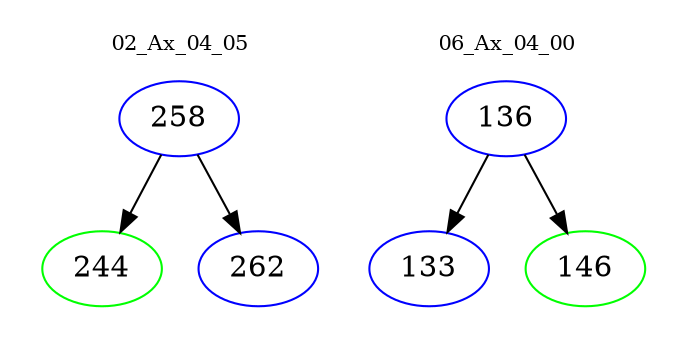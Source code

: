 digraph{
subgraph cluster_0 {
color = white
label = "02_Ax_04_05";
fontsize=10;
T0_258 [label="258", color="blue"]
T0_258 -> T0_244 [color="black"]
T0_244 [label="244", color="green"]
T0_258 -> T0_262 [color="black"]
T0_262 [label="262", color="blue"]
}
subgraph cluster_1 {
color = white
label = "06_Ax_04_00";
fontsize=10;
T1_136 [label="136", color="blue"]
T1_136 -> T1_133 [color="black"]
T1_133 [label="133", color="blue"]
T1_136 -> T1_146 [color="black"]
T1_146 [label="146", color="green"]
}
}
